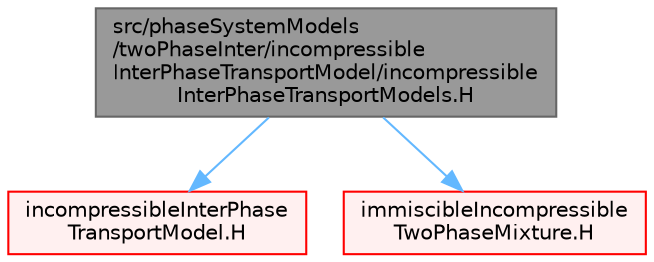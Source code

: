 digraph "src/phaseSystemModels/twoPhaseInter/incompressibleInterPhaseTransportModel/incompressibleInterPhaseTransportModels.H"
{
 // LATEX_PDF_SIZE
  bgcolor="transparent";
  edge [fontname=Helvetica,fontsize=10,labelfontname=Helvetica,labelfontsize=10];
  node [fontname=Helvetica,fontsize=10,shape=box,height=0.2,width=0.4];
  Node1 [id="Node000001",label="src/phaseSystemModels\l/twoPhaseInter/incompressible\lInterPhaseTransportModel/incompressible\lInterPhaseTransportModels.H",height=0.2,width=0.4,color="gray40", fillcolor="grey60", style="filled", fontcolor="black",tooltip=" "];
  Node1 -> Node2 [id="edge1_Node000001_Node000002",color="steelblue1",style="solid",tooltip=" "];
  Node2 [id="Node000002",label="incompressibleInterPhase\lTransportModel.H",height=0.2,width=0.4,color="red", fillcolor="#FFF0F0", style="filled",URL="$incompressibleInterPhaseTransportModel_8H.html",tooltip=" "];
  Node1 -> Node416 [id="edge2_Node000001_Node000416",color="steelblue1",style="solid",tooltip=" "];
  Node416 [id="Node000416",label="immiscibleIncompressible\lTwoPhaseMixture.H",height=0.2,width=0.4,color="red", fillcolor="#FFF0F0", style="filled",URL="$immiscibleIncompressibleTwoPhaseMixture_8H.html",tooltip=" "];
}
